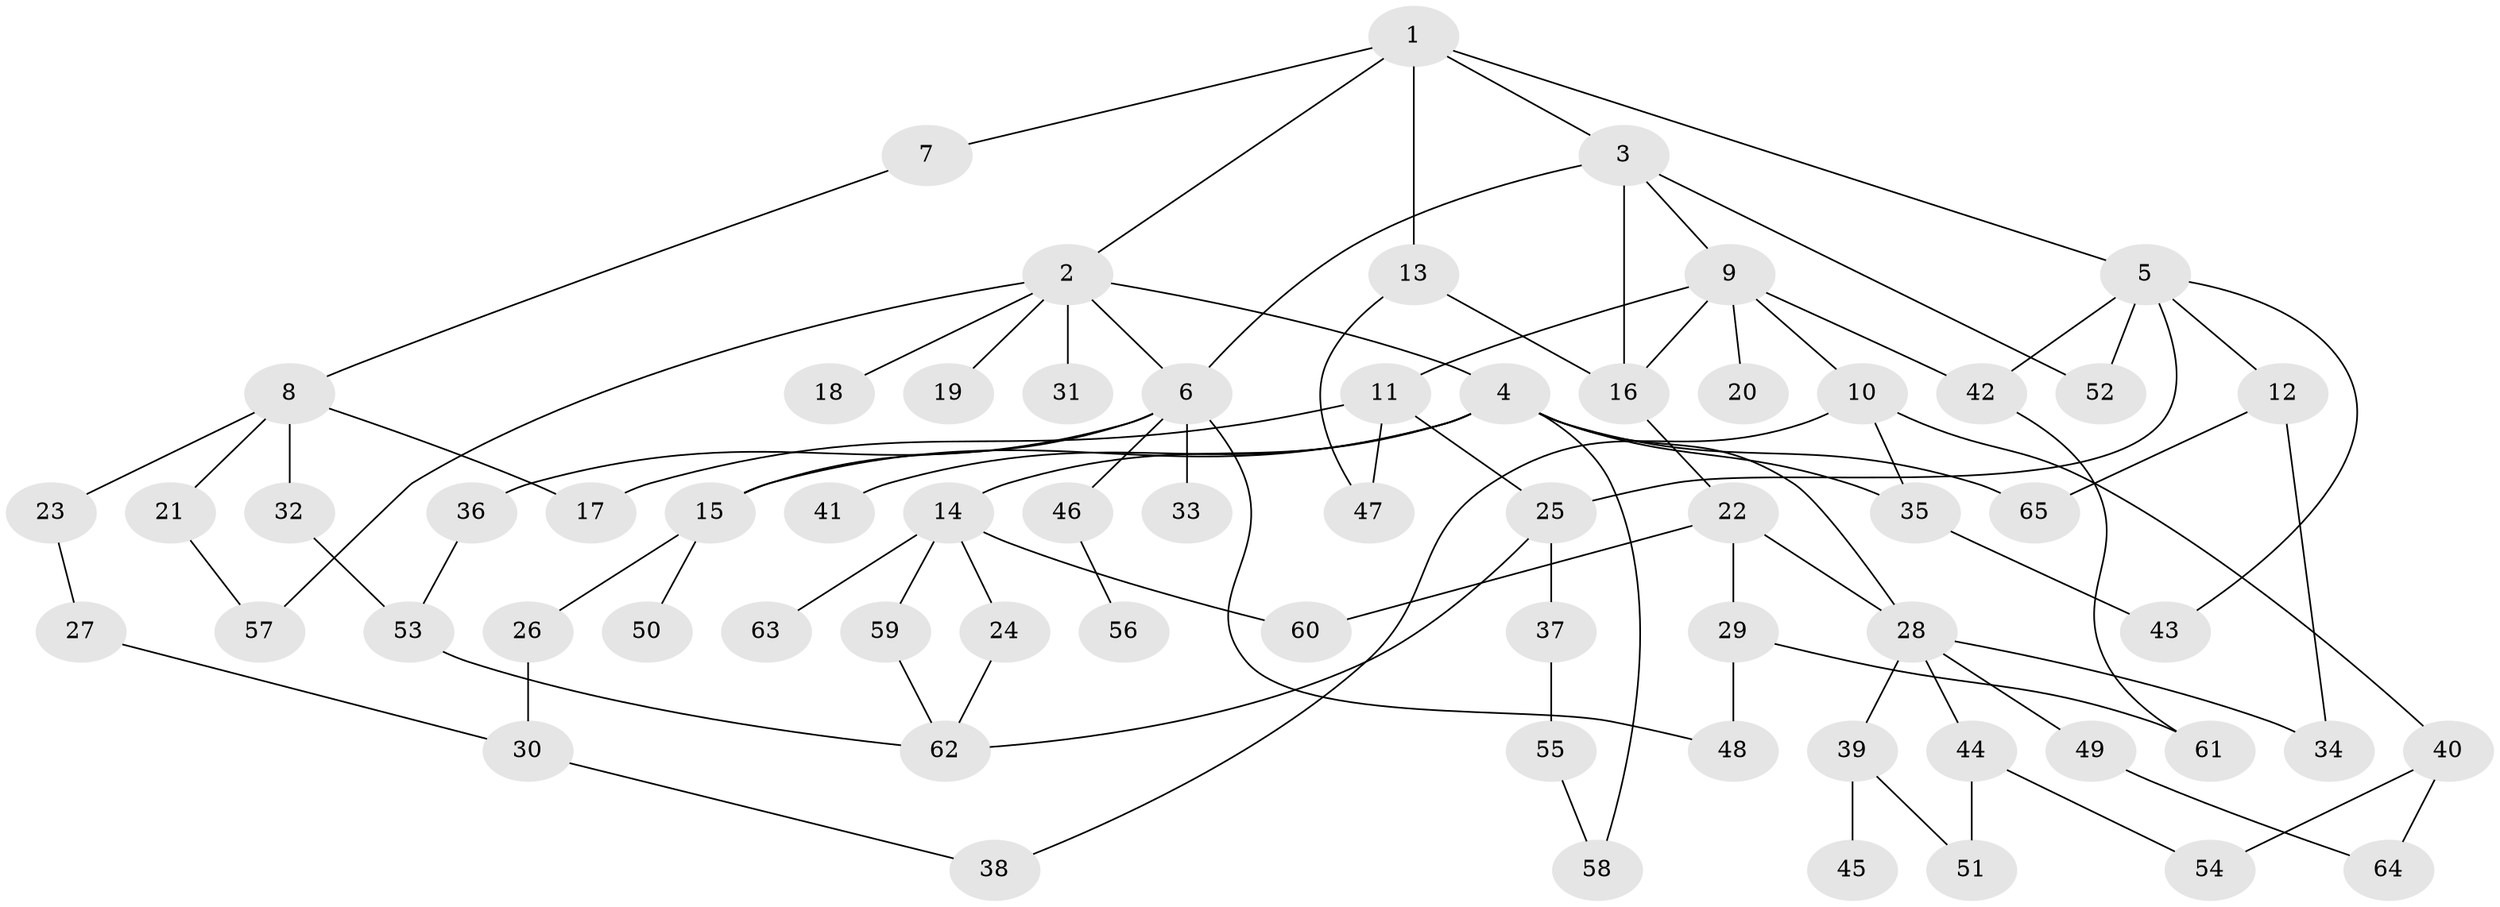 // coarse degree distribution, {6: 0.045454545454545456, 11: 0.022727272727272728, 8: 0.045454545454545456, 2: 0.3181818181818182, 5: 0.06818181818181818, 7: 0.022727272727272728, 4: 0.09090909090909091, 3: 0.1590909090909091, 1: 0.22727272727272727}
// Generated by graph-tools (version 1.1) at 2025/51/02/27/25 19:51:36]
// undirected, 65 vertices, 92 edges
graph export_dot {
graph [start="1"]
  node [color=gray90,style=filled];
  1;
  2;
  3;
  4;
  5;
  6;
  7;
  8;
  9;
  10;
  11;
  12;
  13;
  14;
  15;
  16;
  17;
  18;
  19;
  20;
  21;
  22;
  23;
  24;
  25;
  26;
  27;
  28;
  29;
  30;
  31;
  32;
  33;
  34;
  35;
  36;
  37;
  38;
  39;
  40;
  41;
  42;
  43;
  44;
  45;
  46;
  47;
  48;
  49;
  50;
  51;
  52;
  53;
  54;
  55;
  56;
  57;
  58;
  59;
  60;
  61;
  62;
  63;
  64;
  65;
  1 -- 2;
  1 -- 3;
  1 -- 5;
  1 -- 7;
  1 -- 13;
  2 -- 4;
  2 -- 18;
  2 -- 19;
  2 -- 31;
  2 -- 57;
  2 -- 6;
  3 -- 6;
  3 -- 9;
  3 -- 16;
  3 -- 52;
  4 -- 14;
  4 -- 15;
  4 -- 41;
  4 -- 58;
  4 -- 35;
  4 -- 65;
  4 -- 28;
  5 -- 12;
  5 -- 25;
  5 -- 42;
  5 -- 52;
  5 -- 43;
  6 -- 33;
  6 -- 36;
  6 -- 46;
  6 -- 15;
  6 -- 48;
  7 -- 8;
  8 -- 21;
  8 -- 23;
  8 -- 32;
  8 -- 17;
  9 -- 10;
  9 -- 11;
  9 -- 20;
  9 -- 42;
  9 -- 16;
  10 -- 35;
  10 -- 40;
  10 -- 38;
  11 -- 17;
  11 -- 25;
  11 -- 47;
  12 -- 65;
  12 -- 34;
  13 -- 47;
  13 -- 16;
  14 -- 24;
  14 -- 59;
  14 -- 60;
  14 -- 63;
  15 -- 26;
  15 -- 50;
  16 -- 22;
  21 -- 57;
  22 -- 28;
  22 -- 29;
  22 -- 60;
  23 -- 27;
  24 -- 62;
  25 -- 37;
  25 -- 62;
  26 -- 30;
  27 -- 30;
  28 -- 34;
  28 -- 39;
  28 -- 44;
  28 -- 49;
  29 -- 48;
  29 -- 61;
  30 -- 38;
  32 -- 53;
  35 -- 43;
  36 -- 53;
  37 -- 55;
  39 -- 45;
  39 -- 51;
  40 -- 54;
  40 -- 64;
  42 -- 61;
  44 -- 54;
  44 -- 51;
  46 -- 56;
  49 -- 64;
  53 -- 62;
  55 -- 58;
  59 -- 62;
}
